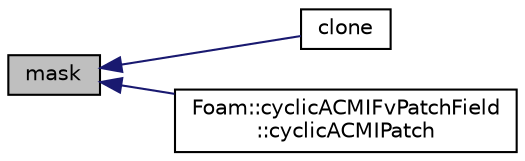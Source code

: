 digraph "mask"
{
  bgcolor="transparent";
  edge [fontname="Helvetica",fontsize="10",labelfontname="Helvetica",labelfontsize="10"];
  node [fontname="Helvetica",fontsize="10",shape=record];
  rankdir="LR";
  Node750 [label="mask",height=0.2,width=0.4,color="black", fillcolor="grey75", style="filled", fontcolor="black"];
  Node750 -> Node751 [dir="back",color="midnightblue",fontsize="10",style="solid",fontname="Helvetica"];
  Node751 [label="clone",height=0.2,width=0.4,color="black",URL="$a26057.html#afff6d4f7511147e0c8a4b8a5448296ec",tooltip="Construct and return a clone, resetting the face list. "];
  Node750 -> Node752 [dir="back",color="midnightblue",fontsize="10",style="solid",fontname="Helvetica"];
  Node752 [label="Foam::cyclicACMIFvPatchField\l::cyclicACMIPatch",height=0.2,width=0.4,color="black",URL="$a22805.html#a9fd5d26cb4c738b5b9afdf8544523658",tooltip="Return local reference cast into the cyclic AMI patch. "];
}
